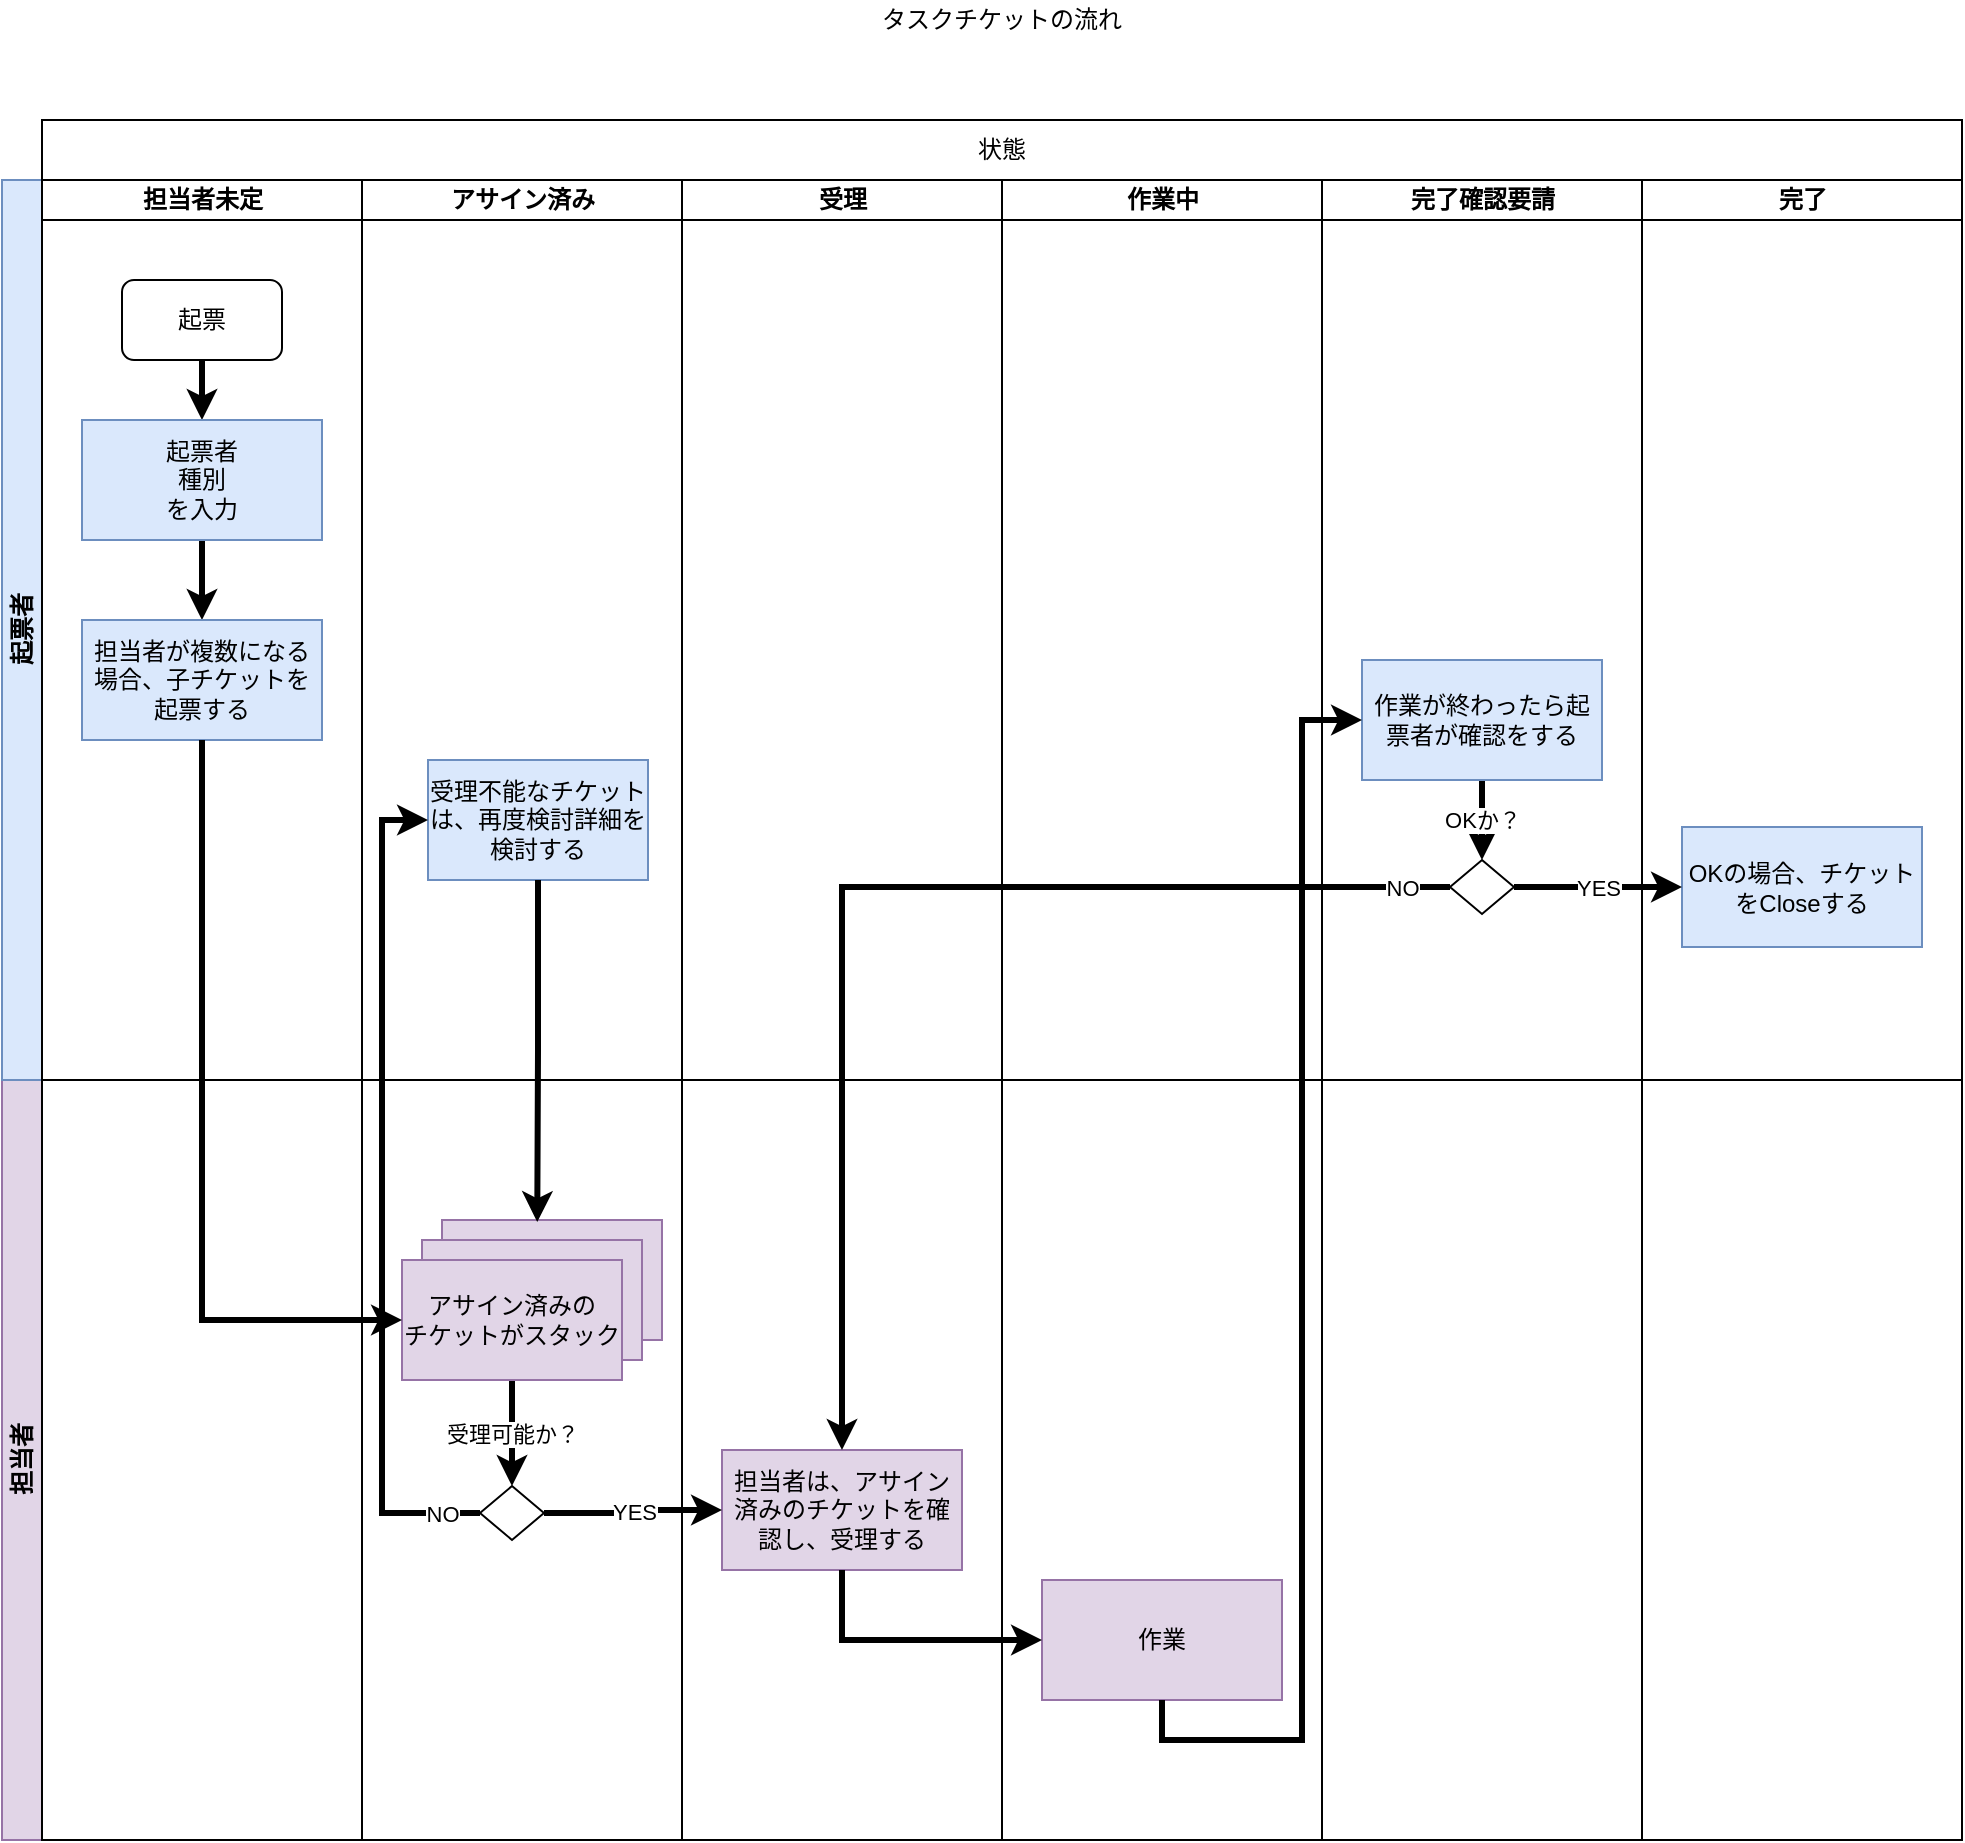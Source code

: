 <mxfile version="10.6.0" type="github"><diagram id="I-ODFZsyY2m83kkpvnWN" name="チケット遷移"><mxGraphModel dx="1353" dy="903" grid="1" gridSize="10" guides="1" tooltips="1" connect="1" arrows="1" fold="1" page="1" pageScale="1" pageWidth="1169" pageHeight="1654" math="0" shadow="0"><root><mxCell id="0"/><mxCell id="1" parent="0"/><mxCell id="ISKeOcnvsYdbAbGebz-C-45" value="担当者" style="swimlane;html=1;childLayout=stackLayout;resizeParent=1;resizeParentMax=0;startSize=20;horizontal=0;horizontalStack=1;fillColor=#e1d5e7;strokeColor=#9673a6;" vertex="1" parent="1"><mxGeometry x="20" y="570" width="980" height="380" as="geometry"><mxRectangle x="20" y="570" width="30" height="60" as="alternateBounds"/></mxGeometry></mxCell><mxCell id="ISKeOcnvsYdbAbGebz-C-46" value="" style="swimlane;html=1;startSize=20;" vertex="1" parent="ISKeOcnvsYdbAbGebz-C-45"><mxGeometry x="20" width="160" height="380" as="geometry"><mxRectangle x="20" width="90" height="380" as="alternateBounds"/></mxGeometry></mxCell><mxCell id="ISKeOcnvsYdbAbGebz-C-50" value="" style="swimlane;html=1;startSize=20;" vertex="1" parent="ISKeOcnvsYdbAbGebz-C-45"><mxGeometry x="180" width="160" height="380" as="geometry"/></mxCell><mxCell id="ISKeOcnvsYdbAbGebz-C-91" value="" style="rounded=0;whiteSpace=wrap;html=1;" vertex="1" parent="ISKeOcnvsYdbAbGebz-C-50"><mxGeometry width="160" height="380" as="geometry"/></mxCell><mxCell id="ISKeOcnvsYdbAbGebz-C-51" value="" style="rounded=0;whiteSpace=wrap;html=1;fillColor=#e1d5e7;strokeColor=#9673a6;" vertex="1" parent="ISKeOcnvsYdbAbGebz-C-50"><mxGeometry x="40" y="70" width="110" height="60" as="geometry"/></mxCell><mxCell id="ISKeOcnvsYdbAbGebz-C-52" value="" style="rounded=0;whiteSpace=wrap;html=1;fillColor=#e1d5e7;strokeColor=#9673a6;" vertex="1" parent="ISKeOcnvsYdbAbGebz-C-50"><mxGeometry x="30" y="80" width="110" height="60" as="geometry"/></mxCell><mxCell id="ISKeOcnvsYdbAbGebz-C-83" value="受理可能か？" style="edgeStyle=orthogonalEdgeStyle;rounded=0;orthogonalLoop=1;jettySize=auto;html=1;entryX=0.5;entryY=0;entryDx=0;entryDy=0;strokeWidth=3;" edge="1" parent="ISKeOcnvsYdbAbGebz-C-50" source="ISKeOcnvsYdbAbGebz-C-53" target="ISKeOcnvsYdbAbGebz-C-77"><mxGeometry relative="1" as="geometry"/></mxCell><mxCell id="ISKeOcnvsYdbAbGebz-C-53" value="アサイン済みの&lt;br&gt;チケットがスタック&lt;br&gt;" style="rounded=0;whiteSpace=wrap;html=1;fillColor=#e1d5e7;strokeColor=#9673a6;" vertex="1" parent="ISKeOcnvsYdbAbGebz-C-50"><mxGeometry x="20" y="90" width="110" height="60" as="geometry"/></mxCell><mxCell id="ISKeOcnvsYdbAbGebz-C-77" value="" style="rhombus;whiteSpace=wrap;html=1;" vertex="1" parent="ISKeOcnvsYdbAbGebz-C-50"><mxGeometry x="59" y="203" width="32" height="27" as="geometry"/></mxCell><mxCell id="ISKeOcnvsYdbAbGebz-C-54" value="" style="swimlane;html=1;startSize=20;" vertex="1" parent="ISKeOcnvsYdbAbGebz-C-45"><mxGeometry x="340" width="160" height="380" as="geometry"/></mxCell><mxCell id="ISKeOcnvsYdbAbGebz-C-94" value="" style="rounded=0;whiteSpace=wrap;html=1;" vertex="1" parent="ISKeOcnvsYdbAbGebz-C-54"><mxGeometry width="160" height="380" as="geometry"/></mxCell><mxCell id="ISKeOcnvsYdbAbGebz-C-55" value="担当者は、アサイン済みのチケットを確認し、受理する" style="rounded=0;whiteSpace=wrap;html=1;fillColor=#e1d5e7;strokeColor=#9673a6;" vertex="1" parent="ISKeOcnvsYdbAbGebz-C-54"><mxGeometry x="20" y="185" width="120" height="60" as="geometry"/></mxCell><mxCell id="ISKeOcnvsYdbAbGebz-C-56" value="" style="swimlane;html=1;startSize=20;" vertex="1" parent="ISKeOcnvsYdbAbGebz-C-45"><mxGeometry x="500" width="160" height="380" as="geometry"/></mxCell><mxCell id="ISKeOcnvsYdbAbGebz-C-95" value="" style="rounded=0;whiteSpace=wrap;html=1;" vertex="1" parent="ISKeOcnvsYdbAbGebz-C-56"><mxGeometry width="160" height="380" as="geometry"/></mxCell><mxCell id="ISKeOcnvsYdbAbGebz-C-57" value="作業" style="rounded=0;whiteSpace=wrap;html=1;fillColor=#e1d5e7;strokeColor=#9673a6;" vertex="1" parent="ISKeOcnvsYdbAbGebz-C-56"><mxGeometry x="20" y="250" width="120" height="60" as="geometry"/></mxCell><mxCell id="ISKeOcnvsYdbAbGebz-C-58" value="" style="swimlane;html=1;startSize=20;" vertex="1" parent="ISKeOcnvsYdbAbGebz-C-45"><mxGeometry x="660" width="160" height="380" as="geometry"/></mxCell><mxCell id="ISKeOcnvsYdbAbGebz-C-96" value="" style="rounded=0;whiteSpace=wrap;html=1;" vertex="1" parent="ISKeOcnvsYdbAbGebz-C-58"><mxGeometry width="160" height="380" as="geometry"/></mxCell><mxCell id="ISKeOcnvsYdbAbGebz-C-60" value="" style="swimlane;html=1;startSize=20;" vertex="1" parent="ISKeOcnvsYdbAbGebz-C-45"><mxGeometry x="820" width="160" height="380" as="geometry"/></mxCell><mxCell id="ISKeOcnvsYdbAbGebz-C-97" value="" style="rounded=0;whiteSpace=wrap;html=1;" vertex="1" parent="ISKeOcnvsYdbAbGebz-C-60"><mxGeometry width="160" height="380" as="geometry"/></mxCell><mxCell id="ISKeOcnvsYdbAbGebz-C-70" style="edgeStyle=orthogonalEdgeStyle;rounded=0;orthogonalLoop=1;jettySize=auto;html=1;exitX=0.5;exitY=1;exitDx=0;exitDy=0;entryX=0;entryY=0.5;entryDx=0;entryDy=0;strokeWidth=3;" edge="1" parent="ISKeOcnvsYdbAbGebz-C-45" source="ISKeOcnvsYdbAbGebz-C-55" target="ISKeOcnvsYdbAbGebz-C-57"><mxGeometry relative="1" as="geometry"/></mxCell><mxCell id="ISKeOcnvsYdbAbGebz-C-84" value="YES" style="edgeStyle=orthogonalEdgeStyle;rounded=0;orthogonalLoop=1;jettySize=auto;html=1;exitX=1;exitY=0.5;exitDx=0;exitDy=0;entryX=0;entryY=0.5;entryDx=0;entryDy=0;strokeWidth=3;" edge="1" parent="ISKeOcnvsYdbAbGebz-C-45" source="ISKeOcnvsYdbAbGebz-C-77" target="ISKeOcnvsYdbAbGebz-C-55"><mxGeometry relative="1" as="geometry"/></mxCell><mxCell id="ISKeOcnvsYdbAbGebz-C-3" value="起票者&lt;br&gt;" style="swimlane;html=1;childLayout=stackLayout;resizeParent=1;resizeParentMax=0;startSize=20;horizontal=0;horizontalStack=1;fillColor=#dae8fc;strokeColor=#6c8ebf;" vertex="1" parent="1"><mxGeometry x="20" y="120" width="980" height="450" as="geometry"/></mxCell><mxCell id="ISKeOcnvsYdbAbGebz-C-4" value="担当者未定" style="swimlane;html=1;startSize=20;" vertex="1" parent="ISKeOcnvsYdbAbGebz-C-3"><mxGeometry x="20" width="160" height="450" as="geometry"/></mxCell><mxCell id="ISKeOcnvsYdbAbGebz-C-66" style="edgeStyle=orthogonalEdgeStyle;rounded=0;orthogonalLoop=1;jettySize=auto;html=1;exitX=0.5;exitY=1;exitDx=0;exitDy=0;entryX=0.5;entryY=0;entryDx=0;entryDy=0;strokeWidth=3;" edge="1" parent="ISKeOcnvsYdbAbGebz-C-4" source="ISKeOcnvsYdbAbGebz-C-1" target="ISKeOcnvsYdbAbGebz-C-2"><mxGeometry relative="1" as="geometry"/></mxCell><mxCell id="ISKeOcnvsYdbAbGebz-C-1" value="起票" style="rounded=1;whiteSpace=wrap;html=1;" vertex="1" parent="ISKeOcnvsYdbAbGebz-C-4"><mxGeometry x="40" y="50" width="80" height="40" as="geometry"/></mxCell><mxCell id="ISKeOcnvsYdbAbGebz-C-67" style="edgeStyle=orthogonalEdgeStyle;rounded=0;orthogonalLoop=1;jettySize=auto;html=1;exitX=0.5;exitY=1;exitDx=0;exitDy=0;entryX=0.5;entryY=0;entryDx=0;entryDy=0;strokeWidth=3;" edge="1" parent="ISKeOcnvsYdbAbGebz-C-4" source="ISKeOcnvsYdbAbGebz-C-2" target="ISKeOcnvsYdbAbGebz-C-9"><mxGeometry relative="1" as="geometry"/></mxCell><mxCell id="ISKeOcnvsYdbAbGebz-C-2" value="起票者&lt;br&gt;種別&lt;br&gt;を入力&lt;br&gt;" style="rounded=0;whiteSpace=wrap;html=1;fillColor=#dae8fc;strokeColor=#6c8ebf;" vertex="1" parent="ISKeOcnvsYdbAbGebz-C-4"><mxGeometry x="20" y="120" width="120" height="60" as="geometry"/></mxCell><mxCell id="ISKeOcnvsYdbAbGebz-C-9" value="担当者が複数になる場合、子チケットを起票する" style="rounded=0;whiteSpace=wrap;html=1;fillColor=#dae8fc;strokeColor=#6c8ebf;" vertex="1" parent="ISKeOcnvsYdbAbGebz-C-4"><mxGeometry x="20" y="220" width="120" height="60" as="geometry"/></mxCell><mxCell id="ISKeOcnvsYdbAbGebz-C-5" value="アサイン済み" style="swimlane;html=1;startSize=20;" vertex="1" parent="ISKeOcnvsYdbAbGebz-C-3"><mxGeometry x="180" width="160" height="450" as="geometry"/></mxCell><mxCell id="ISKeOcnvsYdbAbGebz-C-75" value="受理不能なチケットは、再度検討詳細を検討する" style="rounded=0;whiteSpace=wrap;html=1;fillColor=#dae8fc;strokeColor=#6c8ebf;" vertex="1" parent="ISKeOcnvsYdbAbGebz-C-5"><mxGeometry x="33" y="290" width="110" height="60" as="geometry"/></mxCell><mxCell id="ISKeOcnvsYdbAbGebz-C-6" value="受理" style="swimlane;html=1;startSize=20;" vertex="1" parent="ISKeOcnvsYdbAbGebz-C-3"><mxGeometry x="340" width="160" height="450" as="geometry"/></mxCell><mxCell id="ISKeOcnvsYdbAbGebz-C-7" value="作業中" style="swimlane;html=1;startSize=20;" vertex="1" parent="ISKeOcnvsYdbAbGebz-C-3"><mxGeometry x="500" width="160" height="450" as="geometry"/></mxCell><mxCell id="ISKeOcnvsYdbAbGebz-C-8" value="完了確認要請" style="swimlane;html=1;startSize=20;" vertex="1" parent="ISKeOcnvsYdbAbGebz-C-3"><mxGeometry x="660" width="160" height="450" as="geometry"/></mxCell><mxCell id="ISKeOcnvsYdbAbGebz-C-88" value="OKか？" style="edgeStyle=orthogonalEdgeStyle;rounded=0;orthogonalLoop=1;jettySize=auto;html=1;exitX=0.5;exitY=1;exitDx=0;exitDy=0;entryX=0.5;entryY=0;entryDx=0;entryDy=0;strokeWidth=3;" edge="1" parent="ISKeOcnvsYdbAbGebz-C-8" source="ISKeOcnvsYdbAbGebz-C-26" target="ISKeOcnvsYdbAbGebz-C-86"><mxGeometry relative="1" as="geometry"/></mxCell><mxCell id="ISKeOcnvsYdbAbGebz-C-26" value="作業が終わったら起票者が確認をする" style="rounded=0;whiteSpace=wrap;html=1;fillColor=#dae8fc;strokeColor=#6c8ebf;" vertex="1" parent="ISKeOcnvsYdbAbGebz-C-8"><mxGeometry x="20" y="240" width="120" height="60" as="geometry"/></mxCell><mxCell id="ISKeOcnvsYdbAbGebz-C-86" value="" style="rhombus;whiteSpace=wrap;html=1;" vertex="1" parent="ISKeOcnvsYdbAbGebz-C-8"><mxGeometry x="64" y="340" width="32" height="27" as="geometry"/></mxCell><mxCell id="ISKeOcnvsYdbAbGebz-C-21" value="完了" style="swimlane;html=1;startSize=20;" vertex="1" parent="ISKeOcnvsYdbAbGebz-C-3"><mxGeometry x="820" width="160" height="450" as="geometry"/></mxCell><mxCell id="ISKeOcnvsYdbAbGebz-C-27" value="OKの場合、チケットをCloseする" style="rounded=0;whiteSpace=wrap;html=1;fillColor=#dae8fc;strokeColor=#6c8ebf;" vertex="1" parent="ISKeOcnvsYdbAbGebz-C-21"><mxGeometry x="20" y="323.5" width="120" height="60" as="geometry"/></mxCell><mxCell id="ISKeOcnvsYdbAbGebz-C-87" value="YES" style="edgeStyle=orthogonalEdgeStyle;rounded=0;orthogonalLoop=1;jettySize=auto;html=1;strokeWidth=3;" edge="1" parent="ISKeOcnvsYdbAbGebz-C-3" source="ISKeOcnvsYdbAbGebz-C-86" target="ISKeOcnvsYdbAbGebz-C-27"><mxGeometry relative="1" as="geometry"/></mxCell><mxCell id="ISKeOcnvsYdbAbGebz-C-10" value="タスクチケットの流れ" style="text;html=1;strokeColor=none;fillColor=none;align=center;verticalAlign=middle;whiteSpace=wrap;rounded=0;" vertex="1" parent="1"><mxGeometry x="435" y="30" width="170" height="20" as="geometry"/></mxCell><mxCell id="ISKeOcnvsYdbAbGebz-C-12" value="状態" style="rounded=0;whiteSpace=wrap;html=1;" vertex="1" parent="1"><mxGeometry x="40" y="90" width="960" height="30" as="geometry"/></mxCell><mxCell id="ISKeOcnvsYdbAbGebz-C-71" style="edgeStyle=orthogonalEdgeStyle;rounded=0;orthogonalLoop=1;jettySize=auto;html=1;exitX=0.5;exitY=1;exitDx=0;exitDy=0;entryX=0;entryY=0.5;entryDx=0;entryDy=0;strokeWidth=3;" edge="1" parent="1" source="ISKeOcnvsYdbAbGebz-C-57" target="ISKeOcnvsYdbAbGebz-C-26"><mxGeometry relative="1" as="geometry"><Array as="points"><mxPoint x="600" y="900"/><mxPoint x="670" y="900"/><mxPoint x="670" y="390"/></Array></mxGeometry></mxCell><mxCell id="ISKeOcnvsYdbAbGebz-C-76" style="edgeStyle=orthogonalEdgeStyle;rounded=0;orthogonalLoop=1;jettySize=auto;html=1;entryX=0.433;entryY=0.017;entryDx=0;entryDy=0;entryPerimeter=0;strokeWidth=3;" edge="1" parent="1" source="ISKeOcnvsYdbAbGebz-C-75" target="ISKeOcnvsYdbAbGebz-C-51"><mxGeometry relative="1" as="geometry"/></mxCell><mxCell id="ISKeOcnvsYdbAbGebz-C-85" value="NO&lt;br&gt;" style="edgeStyle=orthogonalEdgeStyle;rounded=0;orthogonalLoop=1;jettySize=auto;html=1;exitX=0;exitY=0.5;exitDx=0;exitDy=0;strokeWidth=3;entryX=0;entryY=0.5;entryDx=0;entryDy=0;" edge="1" parent="1" source="ISKeOcnvsYdbAbGebz-C-77" target="ISKeOcnvsYdbAbGebz-C-75"><mxGeometry x="-0.909" relative="1" as="geometry"><mxPoint x="228" y="510" as="targetPoint"/><Array as="points"><mxPoint x="210" y="787"/><mxPoint x="210" y="440"/></Array><mxPoint as="offset"/></mxGeometry></mxCell><mxCell id="ISKeOcnvsYdbAbGebz-C-89" value="NO" style="edgeStyle=orthogonalEdgeStyle;rounded=0;orthogonalLoop=1;jettySize=auto;html=1;strokeWidth=3;" edge="1" parent="1" source="ISKeOcnvsYdbAbGebz-C-86" target="ISKeOcnvsYdbAbGebz-C-55"><mxGeometry x="-0.917" relative="1" as="geometry"><mxPoint as="offset"/></mxGeometry></mxCell><mxCell id="ISKeOcnvsYdbAbGebz-C-90" value="" style="rounded=0;whiteSpace=wrap;html=1;" vertex="1" parent="1"><mxGeometry x="40" y="570" width="160" height="380" as="geometry"/></mxCell><mxCell id="ISKeOcnvsYdbAbGebz-C-68" style="edgeStyle=orthogonalEdgeStyle;rounded=0;orthogonalLoop=1;jettySize=auto;html=1;exitX=0.5;exitY=1;exitDx=0;exitDy=0;entryX=0;entryY=0.5;entryDx=0;entryDy=0;strokeWidth=3;" edge="1" parent="1" source="ISKeOcnvsYdbAbGebz-C-9" target="ISKeOcnvsYdbAbGebz-C-53"><mxGeometry relative="1" as="geometry"/></mxCell></root></mxGraphModel></diagram></mxfile>